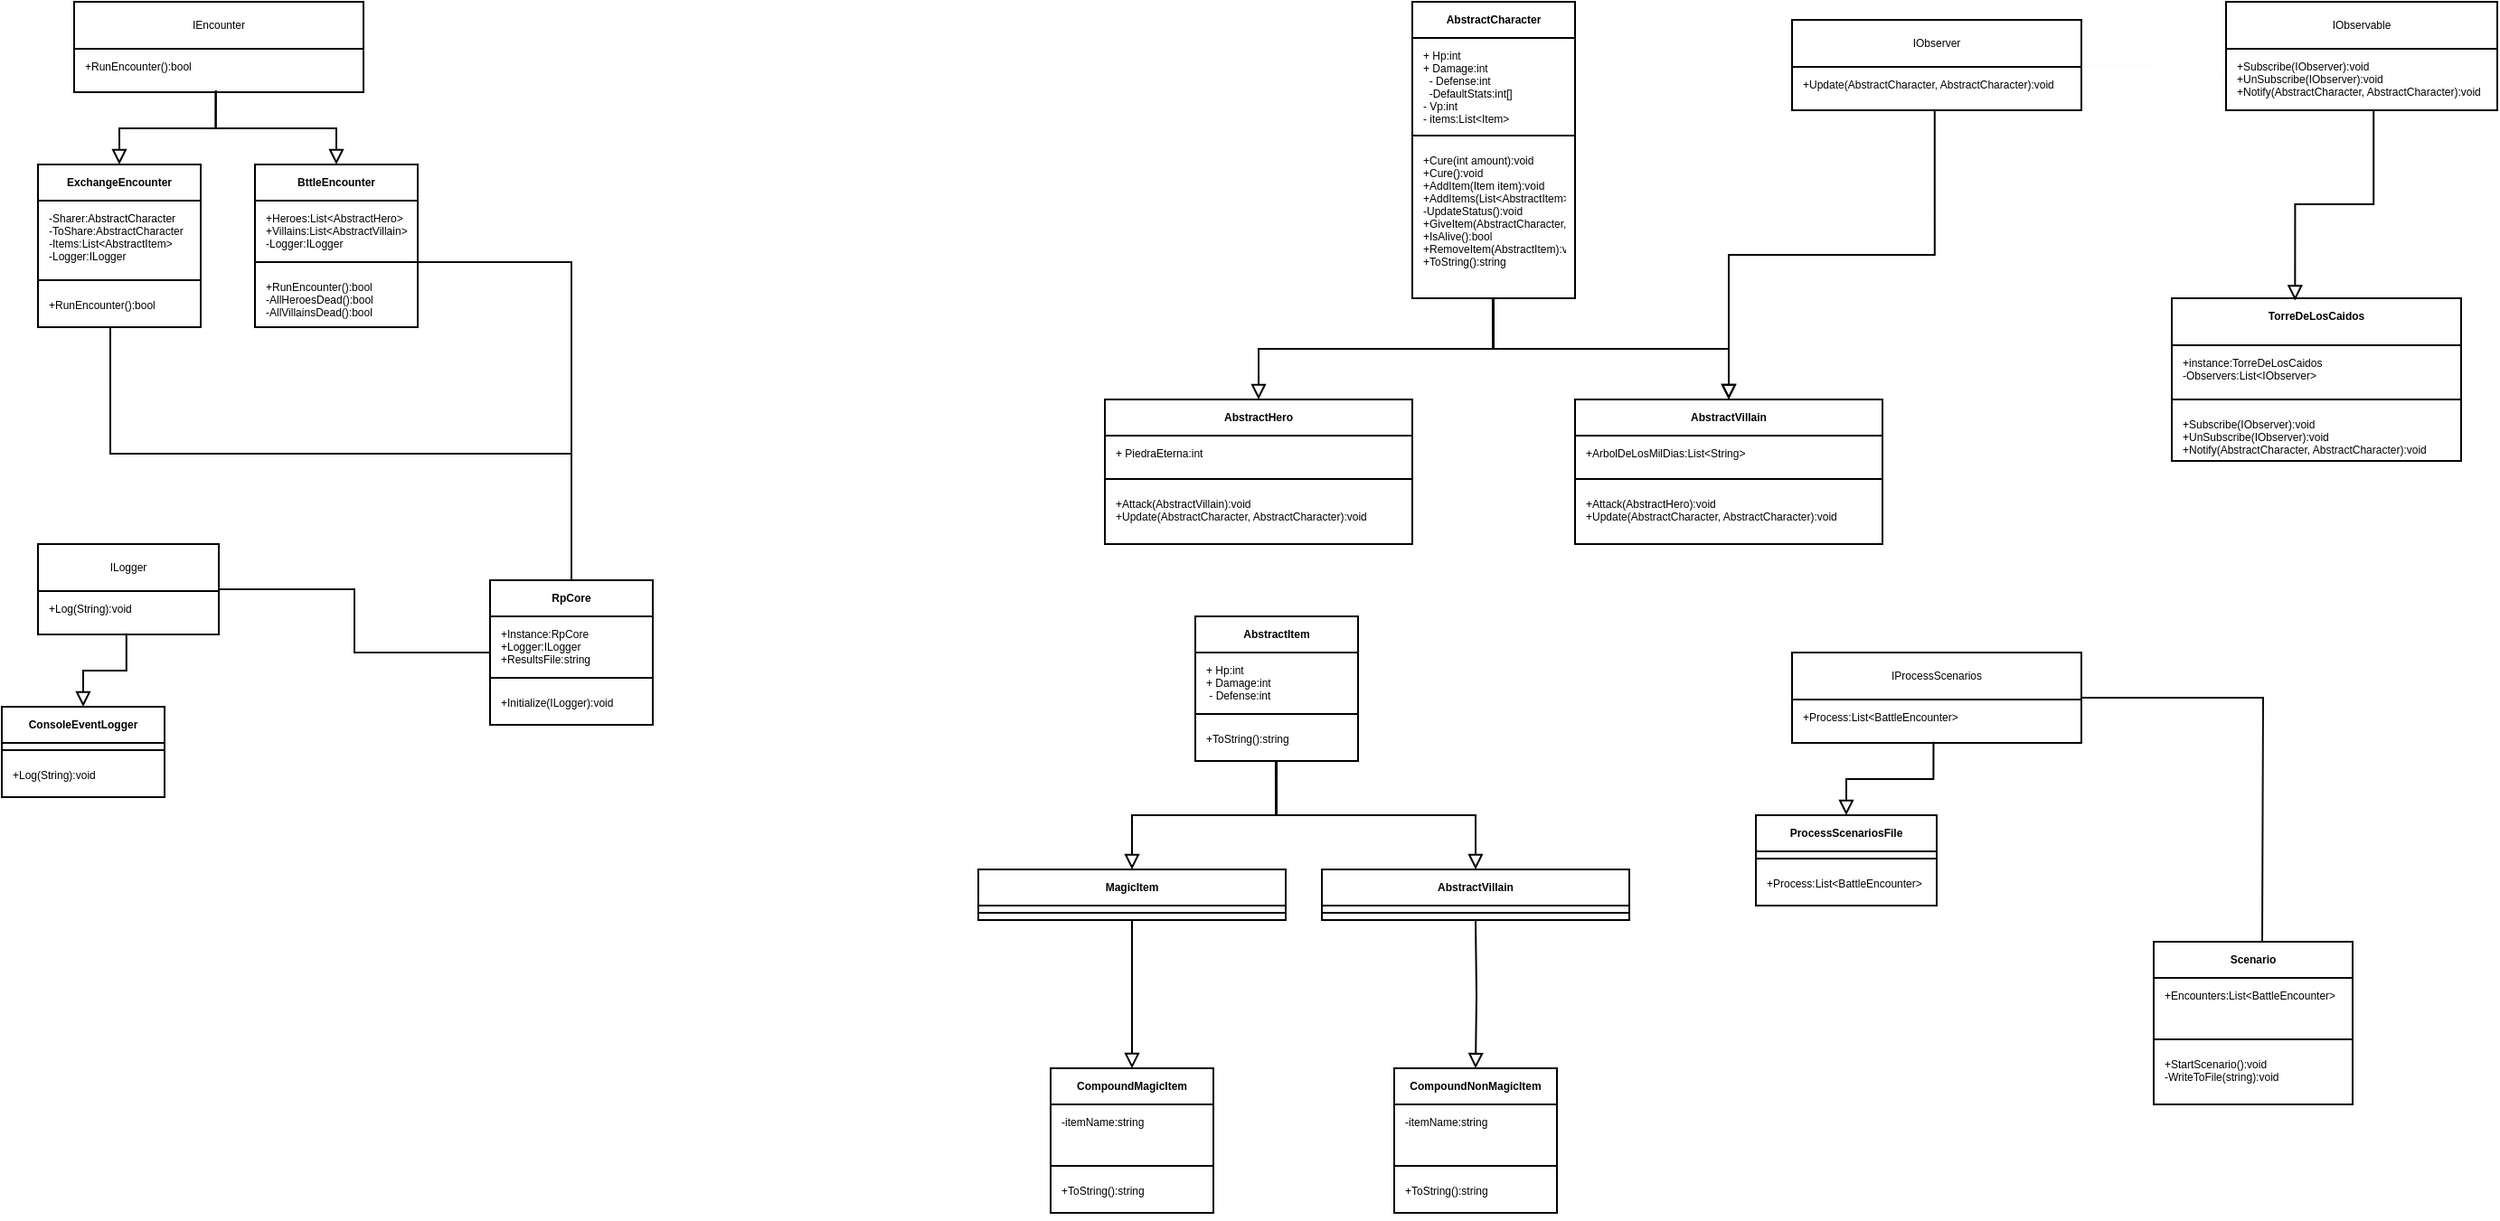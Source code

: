 <mxfile version="14.1.1" type="device"><diagram id="Qy7A0NQahy5BUeXXT5lk" name="Page-1"><mxGraphModel dx="3160" dy="1205" grid="1" gridSize="10" guides="1" tooltips="1" connect="1" arrows="1" fold="1" page="1" pageScale="1" pageWidth="827" pageHeight="1169" math="0" shadow="0"><root><mxCell id="0"/><mxCell id="1" parent="0"/><mxCell id="JBTT-3oOwvHlUypVno7F-9" style="edgeStyle=orthogonalEdgeStyle;rounded=0;orthogonalLoop=1;jettySize=auto;html=1;entryX=0.5;entryY=0;entryDx=0;entryDy=0;fontSize=6;labelBackgroundColor=#ffffff;endArrow=block;endFill=0;" edge="1" parent="1" source="JBTT-3oOwvHlUypVno7F-1" target="JBTT-3oOwvHlUypVno7F-5"><mxGeometry relative="1" as="geometry"/></mxCell><mxCell id="JBTT-3oOwvHlUypVno7F-1" value="AbstractCharacter" style="swimlane;fontStyle=1;align=center;verticalAlign=top;childLayout=stackLayout;horizontal=1;startSize=20;horizontalStack=0;resizeParent=1;resizeParentMax=0;resizeLast=0;collapsible=1;marginBottom=0;fontSize=6;" vertex="1" parent="1"><mxGeometry x="20" y="20" width="90" height="164" as="geometry"/></mxCell><mxCell id="JBTT-3oOwvHlUypVno7F-2" value="+ Hp:int&#10;+ Damage:int&#10;  - Defense:int&#10;  -DefaultStats:int[]&#10;- Vp:int&#10;- items:List&lt;Item&gt;" style="text;strokeColor=none;fillColor=none;align=left;verticalAlign=top;spacingLeft=4;spacingRight=4;overflow=hidden;rotatable=0;points=[[0,0.5],[1,0.5]];portConstraint=eastwest;fontSize=6;" vertex="1" parent="JBTT-3oOwvHlUypVno7F-1"><mxGeometry y="20" width="90" height="50" as="geometry"/></mxCell><mxCell id="JBTT-3oOwvHlUypVno7F-3" value="" style="line;strokeWidth=1;fillColor=none;align=left;verticalAlign=middle;spacingTop=-1;spacingLeft=3;spacingRight=3;rotatable=0;labelPosition=right;points=[];portConstraint=eastwest;" vertex="1" parent="JBTT-3oOwvHlUypVno7F-1"><mxGeometry y="70" width="90" height="8" as="geometry"/></mxCell><mxCell id="JBTT-3oOwvHlUypVno7F-4" value="+Cure(int amount):void&#10;+Cure():void&#10;+AddItem(Item item):void&#10;+AddItems(List&lt;AbstractItem&gt;):void&#10;-UpdateStatus():void&#10;+GiveItem(AbstractCharacter, AbstractItem):void&#10;+IsAlive():bool&#10;+RemoveItem(AbstractItem):void&#10;+ToString():string" style="text;strokeColor=none;fillColor=none;align=left;verticalAlign=top;spacingLeft=4;spacingRight=4;overflow=hidden;rotatable=0;points=[[0,0.5],[1,0.5]];portConstraint=eastwest;fontSize=6;" vertex="1" parent="JBTT-3oOwvHlUypVno7F-1"><mxGeometry y="78" width="90" height="86" as="geometry"/></mxCell><mxCell id="JBTT-3oOwvHlUypVno7F-5" value="AbstractHero" style="swimlane;fontStyle=1;align=center;verticalAlign=top;childLayout=stackLayout;horizontal=1;startSize=20;horizontalStack=0;resizeParent=1;resizeParentMax=0;resizeLast=0;collapsible=1;marginBottom=0;fontSize=6;" vertex="1" parent="1"><mxGeometry x="-150" y="240" width="170" height="80" as="geometry"/></mxCell><mxCell id="JBTT-3oOwvHlUypVno7F-6" value="+ PiedraEterna:int" style="text;strokeColor=none;fillColor=none;align=left;verticalAlign=top;spacingLeft=4;spacingRight=4;overflow=hidden;rotatable=0;points=[[0,0.5],[1,0.5]];portConstraint=eastwest;fontSize=6;" vertex="1" parent="JBTT-3oOwvHlUypVno7F-5"><mxGeometry y="20" width="170" height="20" as="geometry"/></mxCell><mxCell id="JBTT-3oOwvHlUypVno7F-7" value="" style="line;strokeWidth=1;fillColor=none;align=left;verticalAlign=middle;spacingTop=-1;spacingLeft=3;spacingRight=3;rotatable=0;labelPosition=right;points=[];portConstraint=eastwest;" vertex="1" parent="JBTT-3oOwvHlUypVno7F-5"><mxGeometry y="40" width="170" height="8" as="geometry"/></mxCell><mxCell id="JBTT-3oOwvHlUypVno7F-8" value="+Attack(AbstractVillain):void&#10;+Update(AbstractCharacter, AbstractCharacter):void" style="text;strokeColor=none;fillColor=none;align=left;verticalAlign=top;spacingLeft=4;spacingRight=4;overflow=hidden;rotatable=0;points=[[0,0.5],[1,0.5]];portConstraint=eastwest;fontSize=6;" vertex="1" parent="JBTT-3oOwvHlUypVno7F-5"><mxGeometry y="48" width="170" height="32" as="geometry"/></mxCell><mxCell id="JBTT-3oOwvHlUypVno7F-10" value="AbstractVillain" style="swimlane;fontStyle=1;align=center;verticalAlign=top;childLayout=stackLayout;horizontal=1;startSize=20;horizontalStack=0;resizeParent=1;resizeParentMax=0;resizeLast=0;collapsible=1;marginBottom=0;fontSize=6;" vertex="1" parent="1"><mxGeometry x="110" y="240" width="170" height="80" as="geometry"/></mxCell><mxCell id="JBTT-3oOwvHlUypVno7F-11" value="+ArbolDeLosMilDias:List&lt;String&gt;" style="text;strokeColor=none;fillColor=none;align=left;verticalAlign=top;spacingLeft=4;spacingRight=4;overflow=hidden;rotatable=0;points=[[0,0.5],[1,0.5]];portConstraint=eastwest;fontSize=6;" vertex="1" parent="JBTT-3oOwvHlUypVno7F-10"><mxGeometry y="20" width="170" height="20" as="geometry"/></mxCell><mxCell id="JBTT-3oOwvHlUypVno7F-12" value="" style="line;strokeWidth=1;fillColor=none;align=left;verticalAlign=middle;spacingTop=-1;spacingLeft=3;spacingRight=3;rotatable=0;labelPosition=right;points=[];portConstraint=eastwest;" vertex="1" parent="JBTT-3oOwvHlUypVno7F-10"><mxGeometry y="40" width="170" height="8" as="geometry"/></mxCell><mxCell id="JBTT-3oOwvHlUypVno7F-13" value="+Attack(AbstractHero):void&#10;+Update(AbstractCharacter, AbstractCharacter):void" style="text;strokeColor=none;fillColor=none;align=left;verticalAlign=top;spacingLeft=4;spacingRight=4;overflow=hidden;rotatable=0;points=[[0,0.5],[1,0.5]];portConstraint=eastwest;fontSize=6;" vertex="1" parent="JBTT-3oOwvHlUypVno7F-10"><mxGeometry y="48" width="170" height="32" as="geometry"/></mxCell><mxCell id="JBTT-3oOwvHlUypVno7F-15" style="edgeStyle=orthogonalEdgeStyle;rounded=0;orthogonalLoop=1;jettySize=auto;html=1;fontSize=6;labelBackgroundColor=#ffffff;endArrow=block;endFill=0;exitX=0.494;exitY=0.998;exitDx=0;exitDy=0;exitPerimeter=0;" edge="1" parent="1" source="JBTT-3oOwvHlUypVno7F-4" target="JBTT-3oOwvHlUypVno7F-10"><mxGeometry relative="1" as="geometry"><mxPoint x="75" y="194" as="sourcePoint"/><mxPoint x="-15" y="250" as="targetPoint"/></mxGeometry></mxCell><mxCell id="JBTT-3oOwvHlUypVno7F-17" value="IObservable" style="swimlane;fontStyle=0;childLayout=stackLayout;horizontal=1;startSize=26;fillColor=none;horizontalStack=0;resizeParent=1;resizeParentMax=0;resizeLast=0;collapsible=1;marginBottom=0;fontSize=6;fontColor=#000000;" vertex="1" parent="1"><mxGeometry x="470" y="20" width="150" height="60" as="geometry"/></mxCell><mxCell id="JBTT-3oOwvHlUypVno7F-20" value="+Subscribe(IObserver):void&#10;+UnSubscribe(IObserver):void&#10;+Notify(AbstractCharacter, AbstractCharacter):void" style="text;strokeColor=none;fillColor=none;align=left;verticalAlign=top;spacingLeft=4;spacingRight=4;overflow=hidden;rotatable=0;points=[[0,0.5],[1,0.5]];portConstraint=eastwest;fontSize=6;" vertex="1" parent="JBTT-3oOwvHlUypVno7F-17"><mxGeometry y="26" width="150" height="34" as="geometry"/></mxCell><mxCell id="JBTT-3oOwvHlUypVno7F-32" style="edgeStyle=orthogonalEdgeStyle;rounded=0;orthogonalLoop=1;jettySize=auto;html=1;entryX=-0.005;entryY=0.412;entryDx=0;entryDy=0;entryPerimeter=0;labelBackgroundColor=#ffffff;endArrow=block;endFill=0;strokeColor=#FFFCFE;fontSize=6;fontColor=#000000;" edge="1" parent="1" source="JBTT-3oOwvHlUypVno7F-21" target="JBTT-3oOwvHlUypVno7F-20"><mxGeometry relative="1" as="geometry"/></mxCell><mxCell id="JBTT-3oOwvHlUypVno7F-21" value="IObserver" style="swimlane;fontStyle=0;childLayout=stackLayout;horizontal=1;startSize=26;fillColor=none;horizontalStack=0;resizeParent=1;resizeParentMax=0;resizeLast=0;collapsible=1;marginBottom=0;fontSize=6;fontColor=#000000;" vertex="1" parent="1"><mxGeometry x="230" y="30" width="160" height="50" as="geometry"/></mxCell><mxCell id="JBTT-3oOwvHlUypVno7F-22" value="+Update(AbstractCharacter, AbstractCharacter):void" style="text;strokeColor=none;fillColor=none;align=left;verticalAlign=top;spacingLeft=4;spacingRight=4;overflow=hidden;rotatable=0;points=[[0,0.5],[1,0.5]];portConstraint=eastwest;fontSize=6;" vertex="1" parent="JBTT-3oOwvHlUypVno7F-21"><mxGeometry y="26" width="160" height="24" as="geometry"/></mxCell><mxCell id="JBTT-3oOwvHlUypVno7F-23" value="TorreDeLosCaidos" style="swimlane;fontStyle=1;align=center;verticalAlign=top;childLayout=stackLayout;horizontal=1;startSize=26;horizontalStack=0;resizeParent=1;resizeParentMax=0;resizeLast=0;collapsible=1;marginBottom=0;fontSize=6;fontColor=#000000;" vertex="1" parent="1"><mxGeometry x="440" y="184" width="160" height="90" as="geometry"/></mxCell><mxCell id="JBTT-3oOwvHlUypVno7F-24" value="+instance:TorreDeLosCaidos&#10;-Observers:List&lt;IObserver&gt;" style="text;strokeColor=none;fillColor=none;align=left;verticalAlign=top;spacingLeft=4;spacingRight=4;overflow=hidden;rotatable=0;points=[[0,0.5],[1,0.5]];portConstraint=eastwest;fontSize=6;" vertex="1" parent="JBTT-3oOwvHlUypVno7F-23"><mxGeometry y="26" width="160" height="26" as="geometry"/></mxCell><mxCell id="JBTT-3oOwvHlUypVno7F-25" value="" style="line;strokeWidth=1;fillColor=none;align=left;verticalAlign=middle;spacingTop=-1;spacingLeft=3;spacingRight=3;rotatable=0;labelPosition=right;points=[];portConstraint=eastwest;" vertex="1" parent="JBTT-3oOwvHlUypVno7F-23"><mxGeometry y="52" width="160" height="8" as="geometry"/></mxCell><mxCell id="JBTT-3oOwvHlUypVno7F-26" value="+Subscribe(IObserver):void&#10;+UnSubscribe(IObserver):void&#10;+Notify(AbstractCharacter, AbstractCharacter):void" style="text;strokeColor=none;fillColor=none;align=left;verticalAlign=top;spacingLeft=4;spacingRight=4;overflow=hidden;rotatable=0;points=[[0,0.5],[1,0.5]];portConstraint=eastwest;fontSize=6;" vertex="1" parent="JBTT-3oOwvHlUypVno7F-23"><mxGeometry y="60" width="160" height="30" as="geometry"/></mxCell><mxCell id="JBTT-3oOwvHlUypVno7F-27" style="edgeStyle=orthogonalEdgeStyle;rounded=0;orthogonalLoop=1;jettySize=auto;html=1;fontSize=6;labelBackgroundColor=#ffffff;endArrow=block;endFill=0;entryX=0.5;entryY=0;entryDx=0;entryDy=0;exitX=0.493;exitY=1.003;exitDx=0;exitDy=0;exitPerimeter=0;" edge="1" parent="1" source="JBTT-3oOwvHlUypVno7F-22" target="JBTT-3oOwvHlUypVno7F-10"><mxGeometry relative="1" as="geometry"><mxPoint x="369" y="100" as="sourcePoint"/><mxPoint x="390.574" y="184" as="targetPoint"/></mxGeometry></mxCell><mxCell id="JBTT-3oOwvHlUypVno7F-30" style="edgeStyle=orthogonalEdgeStyle;rounded=0;orthogonalLoop=1;jettySize=auto;html=1;entryX=0.426;entryY=0.014;entryDx=0;entryDy=0;fontSize=6;labelBackgroundColor=#ffffff;endArrow=block;endFill=0;entryPerimeter=0;exitX=0.544;exitY=1.012;exitDx=0;exitDy=0;exitPerimeter=0;" edge="1" parent="1" source="JBTT-3oOwvHlUypVno7F-20" target="JBTT-3oOwvHlUypVno7F-23"><mxGeometry relative="1" as="geometry"><mxPoint x="556" y="110" as="sourcePoint"/><mxPoint x="510" y="166" as="targetPoint"/></mxGeometry></mxCell><mxCell id="JBTT-3oOwvHlUypVno7F-34" value="IEncounter" style="swimlane;fontStyle=0;childLayout=stackLayout;horizontal=1;startSize=26;fillColor=none;horizontalStack=0;resizeParent=1;resizeParentMax=0;resizeLast=0;collapsible=1;marginBottom=0;fontSize=6;fontColor=#000000;" vertex="1" parent="1"><mxGeometry x="-720" y="20" width="160" height="50" as="geometry"/></mxCell><mxCell id="JBTT-3oOwvHlUypVno7F-35" value="+RunEncounter():bool" style="text;strokeColor=none;fillColor=none;align=left;verticalAlign=top;spacingLeft=4;spacingRight=4;overflow=hidden;rotatable=0;points=[[0,0.5],[1,0.5]];portConstraint=eastwest;fontSize=6;" vertex="1" parent="JBTT-3oOwvHlUypVno7F-34"><mxGeometry y="26" width="160" height="24" as="geometry"/></mxCell><mxCell id="JBTT-3oOwvHlUypVno7F-36" value="ExchangeEncounter" style="swimlane;fontStyle=1;align=center;verticalAlign=top;childLayout=stackLayout;horizontal=1;startSize=20;horizontalStack=0;resizeParent=1;resizeParentMax=0;resizeLast=0;collapsible=1;marginBottom=0;fontSize=6;" vertex="1" parent="1"><mxGeometry x="-740" y="110" width="90" height="90" as="geometry"/></mxCell><mxCell id="JBTT-3oOwvHlUypVno7F-37" value="-Sharer:AbstractCharacter&#10;-ToShare:AbstractCharacter&#10;-Items:List&lt;AbstractItem&gt;&#10;-Logger:ILogger" style="text;strokeColor=none;fillColor=none;align=left;verticalAlign=top;spacingLeft=4;spacingRight=4;overflow=hidden;rotatable=0;points=[[0,0.5],[1,0.5]];portConstraint=eastwest;fontSize=6;" vertex="1" parent="JBTT-3oOwvHlUypVno7F-36"><mxGeometry y="20" width="90" height="40" as="geometry"/></mxCell><mxCell id="JBTT-3oOwvHlUypVno7F-38" value="" style="line;strokeWidth=1;fillColor=none;align=left;verticalAlign=middle;spacingTop=-1;spacingLeft=3;spacingRight=3;rotatable=0;labelPosition=right;points=[];portConstraint=eastwest;" vertex="1" parent="JBTT-3oOwvHlUypVno7F-36"><mxGeometry y="60" width="90" height="8" as="geometry"/></mxCell><mxCell id="JBTT-3oOwvHlUypVno7F-39" value="+RunEncounter():bool" style="text;strokeColor=none;fillColor=none;align=left;verticalAlign=top;spacingLeft=4;spacingRight=4;overflow=hidden;rotatable=0;points=[[0,0.5],[1,0.5]];portConstraint=eastwest;fontSize=6;" vertex="1" parent="JBTT-3oOwvHlUypVno7F-36"><mxGeometry y="68" width="90" height="22" as="geometry"/></mxCell><mxCell id="JBTT-3oOwvHlUypVno7F-40" value="BttleEncounter" style="swimlane;fontStyle=1;align=center;verticalAlign=top;childLayout=stackLayout;horizontal=1;startSize=20;horizontalStack=0;resizeParent=1;resizeParentMax=0;resizeLast=0;collapsible=1;marginBottom=0;fontSize=6;" vertex="1" parent="1"><mxGeometry x="-620" y="110" width="90" height="90" as="geometry"/></mxCell><mxCell id="JBTT-3oOwvHlUypVno7F-41" value="+Heroes:List&lt;AbstractHero&gt;&#10;+Villains:List&lt;AbstractVillain&gt;&#10;-Logger:ILogger" style="text;strokeColor=none;fillColor=none;align=left;verticalAlign=top;spacingLeft=4;spacingRight=4;overflow=hidden;rotatable=0;points=[[0,0.5],[1,0.5]];portConstraint=eastwest;fontSize=6;" vertex="1" parent="JBTT-3oOwvHlUypVno7F-40"><mxGeometry y="20" width="90" height="30" as="geometry"/></mxCell><mxCell id="JBTT-3oOwvHlUypVno7F-42" value="" style="line;strokeWidth=1;fillColor=none;align=left;verticalAlign=middle;spacingTop=-1;spacingLeft=3;spacingRight=3;rotatable=0;labelPosition=right;points=[];portConstraint=eastwest;" vertex="1" parent="JBTT-3oOwvHlUypVno7F-40"><mxGeometry y="50" width="90" height="8" as="geometry"/></mxCell><mxCell id="JBTT-3oOwvHlUypVno7F-43" value="+RunEncounter():bool&#10;-AllHeroesDead():bool&#10;-AllVillainsDead():bool" style="text;strokeColor=none;fillColor=none;align=left;verticalAlign=top;spacingLeft=4;spacingRight=4;overflow=hidden;rotatable=0;points=[[0,0.5],[1,0.5]];portConstraint=eastwest;fontSize=6;" vertex="1" parent="JBTT-3oOwvHlUypVno7F-40"><mxGeometry y="58" width="90" height="32" as="geometry"/></mxCell><mxCell id="JBTT-3oOwvHlUypVno7F-46" style="edgeStyle=orthogonalEdgeStyle;rounded=0;orthogonalLoop=1;jettySize=auto;html=1;entryX=0.5;entryY=0;entryDx=0;entryDy=0;fontSize=6;labelBackgroundColor=#ffffff;endArrow=block;endFill=0;exitX=0.49;exitY=0.958;exitDx=0;exitDy=0;exitPerimeter=0;" edge="1" parent="1" source="JBTT-3oOwvHlUypVno7F-35" target="JBTT-3oOwvHlUypVno7F-40"><mxGeometry relative="1" as="geometry"><mxPoint x="-575.29" y="80" as="sourcePoint"/><mxPoint x="-575.29" y="100" as="targetPoint"/></mxGeometry></mxCell><mxCell id="JBTT-3oOwvHlUypVno7F-47" style="edgeStyle=orthogonalEdgeStyle;rounded=0;orthogonalLoop=1;jettySize=auto;html=1;fontSize=6;labelBackgroundColor=#ffffff;endArrow=block;endFill=0;exitX=0.489;exitY=0.973;exitDx=0;exitDy=0;exitPerimeter=0;" edge="1" parent="1" source="JBTT-3oOwvHlUypVno7F-35" target="JBTT-3oOwvHlUypVno7F-36"><mxGeometry relative="1" as="geometry"><mxPoint x="-800.0" y="60.002" as="sourcePoint"/><mxPoint x="-733.4" y="101.01" as="targetPoint"/></mxGeometry></mxCell><mxCell id="JBTT-3oOwvHlUypVno7F-48" value="ILogger" style="swimlane;fontStyle=0;childLayout=stackLayout;horizontal=1;startSize=26;fillColor=none;horizontalStack=0;resizeParent=1;resizeParentMax=0;resizeLast=0;collapsible=1;marginBottom=0;fontSize=6;fontColor=#000000;" vertex="1" parent="1"><mxGeometry x="-740" y="320" width="100" height="50" as="geometry"/></mxCell><mxCell id="JBTT-3oOwvHlUypVno7F-49" value="+Log(String):void" style="text;strokeColor=none;fillColor=none;align=left;verticalAlign=top;spacingLeft=4;spacingRight=4;overflow=hidden;rotatable=0;points=[[0,0.5],[1,0.5]];portConstraint=eastwest;fontSize=6;" vertex="1" parent="JBTT-3oOwvHlUypVno7F-48"><mxGeometry y="26" width="100" height="24" as="geometry"/></mxCell><mxCell id="JBTT-3oOwvHlUypVno7F-50" style="edgeStyle=orthogonalEdgeStyle;rounded=0;orthogonalLoop=1;jettySize=auto;html=1;fontSize=6;labelBackgroundColor=#ffffff;endArrow=block;endFill=0;exitX=0.489;exitY=0.973;exitDx=0;exitDy=0;exitPerimeter=0;" edge="1" source="JBTT-3oOwvHlUypVno7F-49" target="JBTT-3oOwvHlUypVno7F-51" parent="1"><mxGeometry relative="1" as="geometry"><mxPoint x="-820.0" y="360.002" as="sourcePoint"/><mxPoint x="-753.4" y="401.01" as="targetPoint"/></mxGeometry></mxCell><mxCell id="JBTT-3oOwvHlUypVno7F-51" value="ConsoleEventLogger" style="swimlane;fontStyle=1;align=center;verticalAlign=top;childLayout=stackLayout;horizontal=1;startSize=20;horizontalStack=0;resizeParent=1;resizeParentMax=0;resizeLast=0;collapsible=1;marginBottom=0;fontSize=6;" vertex="1" parent="1"><mxGeometry x="-760" y="410" width="90" height="50" as="geometry"/></mxCell><mxCell id="JBTT-3oOwvHlUypVno7F-53" value="" style="line;strokeWidth=1;fillColor=none;align=left;verticalAlign=middle;spacingTop=-1;spacingLeft=3;spacingRight=3;rotatable=0;labelPosition=right;points=[];portConstraint=eastwest;" vertex="1" parent="JBTT-3oOwvHlUypVno7F-51"><mxGeometry y="20" width="90" height="8" as="geometry"/></mxCell><mxCell id="JBTT-3oOwvHlUypVno7F-54" value="+Log(String):void" style="text;strokeColor=none;fillColor=none;align=left;verticalAlign=top;spacingLeft=4;spacingRight=4;overflow=hidden;rotatable=0;points=[[0,0.5],[1,0.5]];portConstraint=eastwest;fontSize=6;" vertex="1" parent="JBTT-3oOwvHlUypVno7F-51"><mxGeometry y="28" width="90" height="22" as="geometry"/></mxCell><mxCell id="JBTT-3oOwvHlUypVno7F-60" style="edgeStyle=orthogonalEdgeStyle;rounded=0;orthogonalLoop=1;jettySize=auto;html=1;entryX=0.5;entryY=0;entryDx=0;entryDy=0;fontSize=6;labelBackgroundColor=#ffffff;endArrow=block;endFill=0;" edge="1" parent="1" source="JBTT-3oOwvHlUypVno7F-61" target="JBTT-3oOwvHlUypVno7F-65"><mxGeometry relative="1" as="geometry"/></mxCell><mxCell id="JBTT-3oOwvHlUypVno7F-61" value="AbstractItem" style="swimlane;fontStyle=1;align=center;verticalAlign=top;childLayout=stackLayout;horizontal=1;startSize=20;horizontalStack=0;resizeParent=1;resizeParentMax=0;resizeLast=0;collapsible=1;marginBottom=0;fontSize=6;" vertex="1" parent="1"><mxGeometry x="-100" y="360" width="90" height="80" as="geometry"/></mxCell><mxCell id="JBTT-3oOwvHlUypVno7F-62" value="+ Hp:int&#10;+ Damage:int&#10; - Defense:int" style="text;strokeColor=none;fillColor=none;align=left;verticalAlign=top;spacingLeft=4;spacingRight=4;overflow=hidden;rotatable=0;points=[[0,0.5],[1,0.5]];portConstraint=eastwest;fontSize=6;" vertex="1" parent="JBTT-3oOwvHlUypVno7F-61"><mxGeometry y="20" width="90" height="30" as="geometry"/></mxCell><mxCell id="JBTT-3oOwvHlUypVno7F-63" value="" style="line;strokeWidth=1;fillColor=none;align=left;verticalAlign=middle;spacingTop=-1;spacingLeft=3;spacingRight=3;rotatable=0;labelPosition=right;points=[];portConstraint=eastwest;" vertex="1" parent="JBTT-3oOwvHlUypVno7F-61"><mxGeometry y="50" width="90" height="8" as="geometry"/></mxCell><mxCell id="JBTT-3oOwvHlUypVno7F-64" value="+ToString():string" style="text;strokeColor=none;fillColor=none;align=left;verticalAlign=top;spacingLeft=4;spacingRight=4;overflow=hidden;rotatable=0;points=[[0,0.5],[1,0.5]];portConstraint=eastwest;fontSize=6;" vertex="1" parent="JBTT-3oOwvHlUypVno7F-61"><mxGeometry y="58" width="90" height="22" as="geometry"/></mxCell><mxCell id="JBTT-3oOwvHlUypVno7F-65" value="MagicItem" style="swimlane;fontStyle=1;align=center;verticalAlign=top;childLayout=stackLayout;horizontal=1;startSize=20;horizontalStack=0;resizeParent=1;resizeParentMax=0;resizeLast=0;collapsible=1;marginBottom=0;fontSize=6;" vertex="1" parent="1"><mxGeometry x="-220" y="500" width="170" height="28" as="geometry"/></mxCell><mxCell id="JBTT-3oOwvHlUypVno7F-67" value="" style="line;strokeWidth=1;fillColor=none;align=left;verticalAlign=middle;spacingTop=-1;spacingLeft=3;spacingRight=3;rotatable=0;labelPosition=right;points=[];portConstraint=eastwest;" vertex="1" parent="JBTT-3oOwvHlUypVno7F-65"><mxGeometry y="20" width="170" height="8" as="geometry"/></mxCell><mxCell id="JBTT-3oOwvHlUypVno7F-69" value="AbstractVillain" style="swimlane;fontStyle=1;align=center;verticalAlign=top;childLayout=stackLayout;horizontal=1;startSize=20;horizontalStack=0;resizeParent=1;resizeParentMax=0;resizeLast=0;collapsible=1;marginBottom=0;fontSize=6;" vertex="1" parent="1"><mxGeometry x="-30" y="500" width="170" height="28" as="geometry"/></mxCell><mxCell id="JBTT-3oOwvHlUypVno7F-71" value="" style="line;strokeWidth=1;fillColor=none;align=left;verticalAlign=middle;spacingTop=-1;spacingLeft=3;spacingRight=3;rotatable=0;labelPosition=right;points=[];portConstraint=eastwest;" vertex="1" parent="JBTT-3oOwvHlUypVno7F-69"><mxGeometry y="20" width="170" height="8" as="geometry"/></mxCell><mxCell id="JBTT-3oOwvHlUypVno7F-73" style="edgeStyle=orthogonalEdgeStyle;rounded=0;orthogonalLoop=1;jettySize=auto;html=1;fontSize=6;labelBackgroundColor=#ffffff;endArrow=block;endFill=0;exitX=0.494;exitY=0.998;exitDx=0;exitDy=0;exitPerimeter=0;" edge="1" parent="1" source="JBTT-3oOwvHlUypVno7F-64" target="JBTT-3oOwvHlUypVno7F-69"><mxGeometry relative="1" as="geometry"><mxPoint x="-45" y="534" as="sourcePoint"/><mxPoint x="-135" y="590" as="targetPoint"/></mxGeometry></mxCell><mxCell id="JBTT-3oOwvHlUypVno7F-76" style="edgeStyle=orthogonalEdgeStyle;rounded=0;orthogonalLoop=1;jettySize=auto;html=1;entryX=0.5;entryY=0;entryDx=0;entryDy=0;fontSize=6;labelBackgroundColor=#ffffff;endArrow=block;endFill=0;exitX=0.5;exitY=1;exitDx=0;exitDy=0;" edge="1" parent="1" source="JBTT-3oOwvHlUypVno7F-65"><mxGeometry relative="1" as="geometry"><mxPoint x="-65" y="550.04" as="sourcePoint"/><mxPoint x="-135" y="610.04" as="targetPoint"/></mxGeometry></mxCell><mxCell id="JBTT-3oOwvHlUypVno7F-84" value="CompoundMagicItem" style="swimlane;fontStyle=1;align=center;verticalAlign=top;childLayout=stackLayout;horizontal=1;startSize=20;horizontalStack=0;resizeParent=1;resizeParentMax=0;resizeLast=0;collapsible=1;marginBottom=0;fontSize=6;" vertex="1" parent="1"><mxGeometry x="-180" y="610.04" width="90" height="80" as="geometry"/></mxCell><mxCell id="JBTT-3oOwvHlUypVno7F-85" value="-itemName:string" style="text;strokeColor=none;fillColor=none;align=left;verticalAlign=top;spacingLeft=4;spacingRight=4;overflow=hidden;rotatable=0;points=[[0,0.5],[1,0.5]];portConstraint=eastwest;fontSize=6;" vertex="1" parent="JBTT-3oOwvHlUypVno7F-84"><mxGeometry y="20" width="90" height="30" as="geometry"/></mxCell><mxCell id="JBTT-3oOwvHlUypVno7F-86" value="" style="line;strokeWidth=1;fillColor=none;align=left;verticalAlign=middle;spacingTop=-1;spacingLeft=3;spacingRight=3;rotatable=0;labelPosition=right;points=[];portConstraint=eastwest;" vertex="1" parent="JBTT-3oOwvHlUypVno7F-84"><mxGeometry y="50" width="90" height="8" as="geometry"/></mxCell><mxCell id="JBTT-3oOwvHlUypVno7F-87" value="+ToString():string" style="text;strokeColor=none;fillColor=none;align=left;verticalAlign=top;spacingLeft=4;spacingRight=4;overflow=hidden;rotatable=0;points=[[0,0.5],[1,0.5]];portConstraint=eastwest;fontSize=6;" vertex="1" parent="JBTT-3oOwvHlUypVno7F-84"><mxGeometry y="58" width="90" height="22" as="geometry"/></mxCell><mxCell id="JBTT-3oOwvHlUypVno7F-89" value="CompoundNonMagicItem" style="swimlane;fontStyle=1;align=center;verticalAlign=top;childLayout=stackLayout;horizontal=1;startSize=20;horizontalStack=0;resizeParent=1;resizeParentMax=0;resizeLast=0;collapsible=1;marginBottom=0;fontSize=6;" vertex="1" parent="1"><mxGeometry x="10" y="610.04" width="90" height="80" as="geometry"/></mxCell><mxCell id="JBTT-3oOwvHlUypVno7F-90" value="-itemName:string" style="text;strokeColor=none;fillColor=none;align=left;verticalAlign=top;spacingLeft=4;spacingRight=4;overflow=hidden;rotatable=0;points=[[0,0.5],[1,0.5]];portConstraint=eastwest;fontSize=6;" vertex="1" parent="JBTT-3oOwvHlUypVno7F-89"><mxGeometry y="20" width="90" height="30" as="geometry"/></mxCell><mxCell id="JBTT-3oOwvHlUypVno7F-91" value="" style="line;strokeWidth=1;fillColor=none;align=left;verticalAlign=middle;spacingTop=-1;spacingLeft=3;spacingRight=3;rotatable=0;labelPosition=right;points=[];portConstraint=eastwest;" vertex="1" parent="JBTT-3oOwvHlUypVno7F-89"><mxGeometry y="50" width="90" height="8" as="geometry"/></mxCell><mxCell id="JBTT-3oOwvHlUypVno7F-92" value="+ToString():string" style="text;strokeColor=none;fillColor=none;align=left;verticalAlign=top;spacingLeft=4;spacingRight=4;overflow=hidden;rotatable=0;points=[[0,0.5],[1,0.5]];portConstraint=eastwest;fontSize=6;" vertex="1" parent="JBTT-3oOwvHlUypVno7F-89"><mxGeometry y="58" width="90" height="22" as="geometry"/></mxCell><mxCell id="JBTT-3oOwvHlUypVno7F-93" style="edgeStyle=orthogonalEdgeStyle;rounded=0;orthogonalLoop=1;jettySize=auto;html=1;entryX=0.5;entryY=0;entryDx=0;entryDy=0;fontSize=6;labelBackgroundColor=#ffffff;endArrow=block;endFill=0;exitX=0.5;exitY=1;exitDx=0;exitDy=0;" edge="1" parent="1" target="JBTT-3oOwvHlUypVno7F-89"><mxGeometry relative="1" as="geometry"><mxPoint x="55" y="528" as="sourcePoint"/><mxPoint x="55" y="610.04" as="targetPoint"/></mxGeometry></mxCell><mxCell id="JBTT-3oOwvHlUypVno7F-119" style="edgeStyle=orthogonalEdgeStyle;rounded=0;orthogonalLoop=1;jettySize=auto;html=1;labelBackgroundColor=#ffffff;endArrow=none;endFill=0;strokeColor=#0D0D0D;fontSize=6;fontColor=#000000;" edge="1" parent="1" source="JBTT-3oOwvHlUypVno7F-94"><mxGeometry relative="1" as="geometry"><mxPoint x="490" y="540.0" as="targetPoint"/></mxGeometry></mxCell><mxCell id="JBTT-3oOwvHlUypVno7F-94" value="IProcessScenarios" style="swimlane;fontStyle=0;childLayout=stackLayout;horizontal=1;startSize=26;fillColor=none;horizontalStack=0;resizeParent=1;resizeParentMax=0;resizeLast=0;collapsible=1;marginBottom=0;fontSize=6;fontColor=#000000;" vertex="1" parent="1"><mxGeometry x="230" y="380" width="160" height="50" as="geometry"/></mxCell><mxCell id="JBTT-3oOwvHlUypVno7F-95" value="+Process:List&lt;BattleEncounter&gt;" style="text;strokeColor=none;fillColor=none;align=left;verticalAlign=top;spacingLeft=4;spacingRight=4;overflow=hidden;rotatable=0;points=[[0,0.5],[1,0.5]];portConstraint=eastwest;fontSize=6;" vertex="1" parent="JBTT-3oOwvHlUypVno7F-94"><mxGeometry y="26" width="160" height="24" as="geometry"/></mxCell><mxCell id="JBTT-3oOwvHlUypVno7F-96" value="ProcessScenariosFile" style="swimlane;fontStyle=1;align=center;verticalAlign=top;childLayout=stackLayout;horizontal=1;startSize=20;horizontalStack=0;resizeParent=1;resizeParentMax=0;resizeLast=0;collapsible=1;marginBottom=0;fontSize=6;" vertex="1" parent="1"><mxGeometry x="210" y="470" width="100" height="50" as="geometry"/></mxCell><mxCell id="JBTT-3oOwvHlUypVno7F-98" value="" style="line;strokeWidth=1;fillColor=none;align=left;verticalAlign=middle;spacingTop=-1;spacingLeft=3;spacingRight=3;rotatable=0;labelPosition=right;points=[];portConstraint=eastwest;" vertex="1" parent="JBTT-3oOwvHlUypVno7F-96"><mxGeometry y="20" width="100" height="8" as="geometry"/></mxCell><mxCell id="JBTT-3oOwvHlUypVno7F-99" value="+Process:List&lt;BattleEncounter&gt;" style="text;strokeColor=none;fillColor=none;align=left;verticalAlign=top;spacingLeft=4;spacingRight=4;overflow=hidden;rotatable=0;points=[[0,0.5],[1,0.5]];portConstraint=eastwest;fontSize=6;" vertex="1" parent="JBTT-3oOwvHlUypVno7F-96"><mxGeometry y="28" width="100" height="22" as="geometry"/></mxCell><mxCell id="JBTT-3oOwvHlUypVno7F-100" value="Scenario" style="swimlane;fontStyle=1;align=center;verticalAlign=top;childLayout=stackLayout;horizontal=1;startSize=20;horizontalStack=0;resizeParent=1;resizeParentMax=0;resizeLast=0;collapsible=1;marginBottom=0;fontSize=6;" vertex="1" parent="1"><mxGeometry x="430" y="540" width="110" height="90" as="geometry"/></mxCell><mxCell id="JBTT-3oOwvHlUypVno7F-101" value="+Encounters:List&lt;BattleEncounter&gt;" style="text;strokeColor=none;fillColor=none;align=left;verticalAlign=top;spacingLeft=4;spacingRight=4;overflow=hidden;rotatable=0;points=[[0,0.5],[1,0.5]];portConstraint=eastwest;fontSize=6;" vertex="1" parent="JBTT-3oOwvHlUypVno7F-100"><mxGeometry y="20" width="110" height="30" as="geometry"/></mxCell><mxCell id="JBTT-3oOwvHlUypVno7F-102" value="" style="line;strokeWidth=1;fillColor=none;align=left;verticalAlign=middle;spacingTop=-1;spacingLeft=3;spacingRight=3;rotatable=0;labelPosition=right;points=[];portConstraint=eastwest;" vertex="1" parent="JBTT-3oOwvHlUypVno7F-100"><mxGeometry y="50" width="110" height="8" as="geometry"/></mxCell><mxCell id="JBTT-3oOwvHlUypVno7F-103" value="+StartScenario():void&#10;-WriteToFile(string):void" style="text;strokeColor=none;fillColor=none;align=left;verticalAlign=top;spacingLeft=4;spacingRight=4;overflow=hidden;rotatable=0;points=[[0,0.5],[1,0.5]];portConstraint=eastwest;fontSize=6;" vertex="1" parent="JBTT-3oOwvHlUypVno7F-100"><mxGeometry y="58" width="110" height="32" as="geometry"/></mxCell><mxCell id="JBTT-3oOwvHlUypVno7F-105" style="edgeStyle=orthogonalEdgeStyle;rounded=0;orthogonalLoop=1;jettySize=auto;html=1;fontSize=6;labelBackgroundColor=#ffffff;endArrow=block;endFill=0;exitX=0.489;exitY=0.973;exitDx=0;exitDy=0;exitPerimeter=0;" edge="1" parent="1" source="JBTT-3oOwvHlUypVno7F-95" target="JBTT-3oOwvHlUypVno7F-96"><mxGeometry relative="1" as="geometry"><mxPoint x="150.0" y="420.002" as="sourcePoint"/><mxPoint x="216.6" y="461.01" as="targetPoint"/></mxGeometry></mxCell><mxCell id="JBTT-3oOwvHlUypVno7F-116" style="edgeStyle=orthogonalEdgeStyle;rounded=0;orthogonalLoop=1;jettySize=auto;html=1;labelBackgroundColor=#ffffff;endArrow=none;endFill=0;fontSize=6;fontColor=#000000;strokeColor=#0D0D0D;entryX=0.978;entryY=1.133;entryDx=0;entryDy=0;entryPerimeter=0;" edge="1" parent="1" source="JBTT-3oOwvHlUypVno7F-110" target="JBTT-3oOwvHlUypVno7F-41"><mxGeometry relative="1" as="geometry"><mxPoint x="-550" y="280" as="targetPoint"/></mxGeometry></mxCell><mxCell id="JBTT-3oOwvHlUypVno7F-117" style="edgeStyle=orthogonalEdgeStyle;rounded=0;orthogonalLoop=1;jettySize=auto;html=1;entryX=0.444;entryY=1;entryDx=0;entryDy=0;entryPerimeter=0;labelBackgroundColor=#ffffff;endArrow=none;endFill=0;strokeColor=#0D0D0D;fontSize=6;fontColor=#000000;" edge="1" parent="1" source="JBTT-3oOwvHlUypVno7F-110" target="JBTT-3oOwvHlUypVno7F-39"><mxGeometry relative="1" as="geometry"/></mxCell><mxCell id="JBTT-3oOwvHlUypVno7F-118" style="edgeStyle=orthogonalEdgeStyle;rounded=0;orthogonalLoop=1;jettySize=auto;html=1;entryX=1;entryY=0.5;entryDx=0;entryDy=0;labelBackgroundColor=#ffffff;endArrow=none;endFill=0;strokeColor=#0D0D0D;fontSize=6;fontColor=#000000;" edge="1" parent="1" source="JBTT-3oOwvHlUypVno7F-110" target="JBTT-3oOwvHlUypVno7F-48"><mxGeometry relative="1" as="geometry"/></mxCell><mxCell id="JBTT-3oOwvHlUypVno7F-110" value="RpCore" style="swimlane;fontStyle=1;align=center;verticalAlign=top;childLayout=stackLayout;horizontal=1;startSize=20;horizontalStack=0;resizeParent=1;resizeParentMax=0;resizeLast=0;collapsible=1;marginBottom=0;fontSize=6;" vertex="1" parent="1"><mxGeometry x="-490" y="340" width="90" height="80" as="geometry"/></mxCell><mxCell id="JBTT-3oOwvHlUypVno7F-111" value="+Instance:RpCore&#10;+Logger:ILogger&#10;+ResultsFile:string" style="text;strokeColor=none;fillColor=none;align=left;verticalAlign=top;spacingLeft=4;spacingRight=4;overflow=hidden;rotatable=0;points=[[0,0.5],[1,0.5]];portConstraint=eastwest;fontSize=6;" vertex="1" parent="JBTT-3oOwvHlUypVno7F-110"><mxGeometry y="20" width="90" height="30" as="geometry"/></mxCell><mxCell id="JBTT-3oOwvHlUypVno7F-112" value="" style="line;strokeWidth=1;fillColor=none;align=left;verticalAlign=middle;spacingTop=-1;spacingLeft=3;spacingRight=3;rotatable=0;labelPosition=right;points=[];portConstraint=eastwest;" vertex="1" parent="JBTT-3oOwvHlUypVno7F-110"><mxGeometry y="50" width="90" height="8" as="geometry"/></mxCell><mxCell id="JBTT-3oOwvHlUypVno7F-113" value="+Initialize(ILogger):void" style="text;strokeColor=none;fillColor=none;align=left;verticalAlign=top;spacingLeft=4;spacingRight=4;overflow=hidden;rotatable=0;points=[[0,0.5],[1,0.5]];portConstraint=eastwest;fontSize=6;" vertex="1" parent="JBTT-3oOwvHlUypVno7F-110"><mxGeometry y="58" width="90" height="22" as="geometry"/></mxCell></root></mxGraphModel></diagram></mxfile>